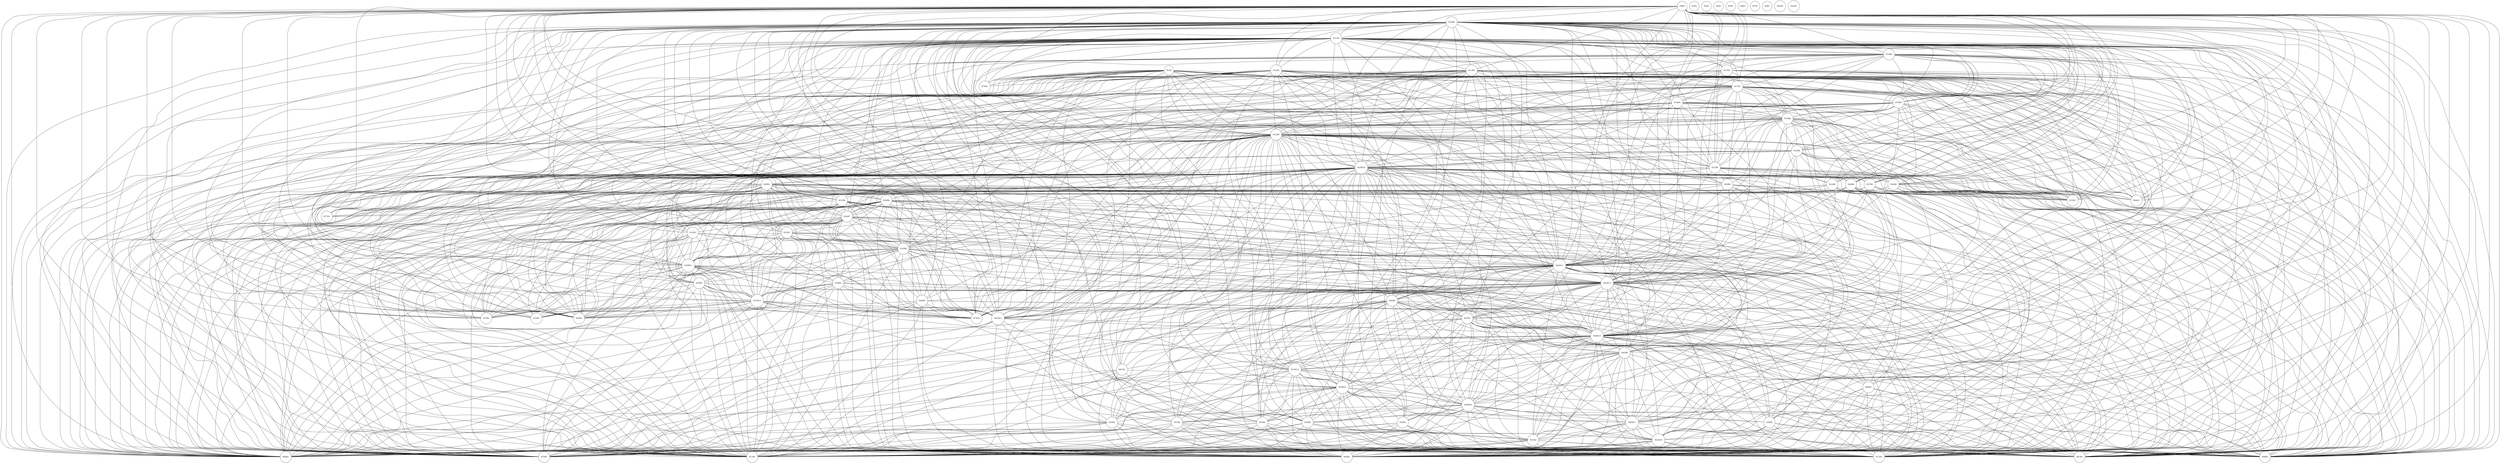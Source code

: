graph ig {
    node [shape = circle];
    N1R2;
    N2R1;
    N3R1;
    N4R1;
    N5R1;
    N6R1;
    N7R1;
    N8R1;
    N9R5;
    N10R4;
    N11R3;
    N12R2;
    N13R2;
    N14R2;
    N15R6;
    N17R7;
    N16R6;
    N19R6;
    N18R8;
    N21R9;
    N20R6;
    N23R9;
    N22R6;
    N25R6;
    N24R10;
    N27R6;
    N26R6;
    N29R2;
    N28R6;
    N31R6;
    N30R6;
    N34R7;
    N35R5;
    N32R5;
    N33R8;
    N38R11;
    N39R5;
    N36R5;
    N37R12;
    N42R11;
    N43R12;
    N40R5;
    N41R13;
    N46R6;
    N47R7;
    N44R14;
    N45R8;
    N51R13;
    N50R15;
    N49R16;
    N48R17;
    N55R2;
    N54R2;
    N53R2;
    N52R18;
    N59R2;
    N58R2;
    N57R2;
    N56R2;
    N63R1;
    N62R1;
    N61R2;
    N60R2;
    N68R1;
    N69R1;
    N70R1;
    N71R1;
    N64R1;
    N65R1;
    N66R1;
    N67R1;
    N76R1;
    N77R1;
    N78R1;
    N72R1;
    N73R1;
    N74R1;
    N75R1;
    N1R2 -- N66R1;
    N1R2 -- N72R1;
    N1R2 -- N64R1;
    N1R2 -- N65R1;
    N1R2 -- N74R1;
    N1R2 -- N67R1;
    N1R2 -- N73R1;
    N1R2 -- N71R1;
    N1R2 -- N70R1;
    N1R2 -- N69R1;
    N1R2 -- N68R1;
    N1R2 -- N17R7;
    N1R2 -- N18R8;
    N1R2 -- N21R9;
    N1R2 -- N23R9;
    N1R2 -- N24R10;
    N1R2 -- N75R1;
    N1R2 -- N77R1;
    N1R2 -- N76R1;
    N1R2 -- N34R7;
    N1R2 -- N33R8;
    N1R2 -- N38R11;
    N1R2 -- N37R12;
    N1R2 -- N42R11;
    N1R2 -- N43R12;
    N1R2 -- N41R13;
    N1R2 -- N46R6;
    N1R2 -- N47R7;
    N1R2 -- N44R14;
    N1R2 -- N45R8;
    N1R2 -- N51R13;
    N1R2 -- N50R15;
    N1R2 -- N49R16;
    N1R2 -- N48R17;
    N1R2 -- N52R18;
    N1R2 -- N78R1;
    N9R5 -- N14R2;
    N9R5 -- N11R3;
    N9R5 -- N10R4;
    N9R5 -- N72R1;
    N9R5 -- N74R1;
    N9R5 -- N67R1;
    N9R5 -- N73R1;
    N9R5 -- N13R2;
    N9R5 -- N12R2;
    N9R5 -- N66R1;
    N9R5 -- N65R1;
    N9R5 -- N64R1;
    N9R5 -- N71R1;
    N9R5 -- N70R1;
    N9R5 -- N69R1;
    N9R5 -- N68R1;
    N9R5 -- N15R6;
    N9R5 -- N17R7;
    N9R5 -- N16R6;
    N9R5 -- N19R6;
    N9R5 -- N18R8;
    N9R5 -- N21R9;
    N9R5 -- N20R6;
    N9R5 -- N23R9;
    N9R5 -- N22R6;
    N9R5 -- N25R6;
    N9R5 -- N24R10;
    N9R5 -- N27R6;
    N9R5 -- N26R6;
    N9R5 -- N29R2;
    N9R5 -- N28R6;
    N9R5 -- N75R1;
    N9R5 -- N77R1;
    N9R5 -- N76R1;
    N9R5 -- N31R6;
    N9R5 -- N30R6;
    N9R5 -- N34R7;
    N9R5 -- N33R8;
    N9R5 -- N38R11;
    N9R5 -- N37R12;
    N9R5 -- N42R11;
    N9R5 -- N43R12;
    N9R5 -- N41R13;
    N9R5 -- N46R6;
    N9R5 -- N47R7;
    N9R5 -- N44R14;
    N9R5 -- N45R8;
    N9R5 -- N51R13;
    N9R5 -- N50R15;
    N9R5 -- N49R16;
    N9R5 -- N48R17;
    N9R5 -- N52R18;
    N9R5 -- N78R1;
    N10R4 -- N14R2;
    N10R4 -- N11R3;
    N10R4 -- N72R1;
    N10R4 -- N74R1;
    N10R4 -- N67R1;
    N10R4 -- N73R1;
    N10R4 -- N13R2;
    N10R4 -- N12R2;
    N10R4 -- N66R1;
    N10R4 -- N65R1;
    N10R4 -- N64R1;
    N10R4 -- N71R1;
    N10R4 -- N70R1;
    N10R4 -- N69R1;
    N10R4 -- N68R1;
    N10R4 -- N15R6;
    N10R4 -- N17R7;
    N10R4 -- N16R6;
    N10R4 -- N19R6;
    N10R4 -- N18R8;
    N10R4 -- N21R9;
    N10R4 -- N20R6;
    N10R4 -- N23R9;
    N10R4 -- N22R6;
    N10R4 -- N25R6;
    N10R4 -- N24R10;
    N10R4 -- N27R6;
    N10R4 -- N26R6;
    N10R4 -- N29R2;
    N10R4 -- N28R6;
    N10R4 -- N75R1;
    N10R4 -- N77R1;
    N10R4 -- N76R1;
    N10R4 -- N31R6;
    N10R4 -- N30R6;
    N10R4 -- N34R7;
    N10R4 -- N35R5;
    N10R4 -- N32R5;
    N10R4 -- N33R8;
    N10R4 -- N38R11;
    N10R4 -- N39R5;
    N10R4 -- N36R5;
    N10R4 -- N37R12;
    N10R4 -- N42R11;
    N10R4 -- N43R12;
    N10R4 -- N40R5;
    N10R4 -- N41R13;
    N10R4 -- N46R6;
    N10R4 -- N47R7;
    N10R4 -- N44R14;
    N10R4 -- N45R8;
    N10R4 -- N51R13;
    N10R4 -- N50R15;
    N10R4 -- N49R16;
    N10R4 -- N48R17;
    N10R4 -- N55R2;
    N10R4 -- N54R2;
    N10R4 -- N53R2;
    N10R4 -- N52R18;
    N10R4 -- N59R2;
    N10R4 -- N58R2;
    N10R4 -- N57R2;
    N10R4 -- N56R2;
    N10R4 -- N61R2;
    N10R4 -- N60R2;
    N10R4 -- N78R1;
    N11R3 -- N14R2;
    N11R3 -- N72R1;
    N11R3 -- N74R1;
    N11R3 -- N67R1;
    N11R3 -- N73R1;
    N11R3 -- N13R2;
    N11R3 -- N12R2;
    N11R3 -- N66R1;
    N11R3 -- N65R1;
    N11R3 -- N64R1;
    N11R3 -- N71R1;
    N11R3 -- N70R1;
    N11R3 -- N69R1;
    N11R3 -- N68R1;
    N11R3 -- N15R6;
    N11R3 -- N17R7;
    N11R3 -- N16R6;
    N11R3 -- N19R6;
    N11R3 -- N18R8;
    N11R3 -- N21R9;
    N11R3 -- N20R6;
    N11R3 -- N23R9;
    N11R3 -- N22R6;
    N11R3 -- N25R6;
    N11R3 -- N24R10;
    N11R3 -- N27R6;
    N11R3 -- N26R6;
    N11R3 -- N29R2;
    N11R3 -- N28R6;
    N11R3 -- N75R1;
    N11R3 -- N77R1;
    N11R3 -- N76R1;
    N11R3 -- N31R6;
    N11R3 -- N30R6;
    N11R3 -- N34R7;
    N11R3 -- N35R5;
    N11R3 -- N32R5;
    N11R3 -- N33R8;
    N11R3 -- N38R11;
    N11R3 -- N39R5;
    N11R3 -- N36R5;
    N11R3 -- N37R12;
    N11R3 -- N42R11;
    N11R3 -- N43R12;
    N11R3 -- N40R5;
    N11R3 -- N41R13;
    N11R3 -- N46R6;
    N11R3 -- N47R7;
    N11R3 -- N44R14;
    N11R3 -- N45R8;
    N11R3 -- N51R13;
    N11R3 -- N50R15;
    N11R3 -- N49R16;
    N11R3 -- N48R17;
    N11R3 -- N55R2;
    N11R3 -- N54R2;
    N11R3 -- N53R2;
    N11R3 -- N52R18;
    N11R3 -- N59R2;
    N11R3 -- N58R2;
    N11R3 -- N57R2;
    N11R3 -- N56R2;
    N11R3 -- N61R2;
    N11R3 -- N60R2;
    N11R3 -- N78R1;
    N12R2 -- N72R1;
    N12R2 -- N74R1;
    N12R2 -- N67R1;
    N12R2 -- N73R1;
    N12R2 -- N66R1;
    N12R2 -- N65R1;
    N12R2 -- N64R1;
    N12R2 -- N71R1;
    N12R2 -- N70R1;
    N12R2 -- N69R1;
    N12R2 -- N68R1;
    N12R2 -- N17R7;
    N12R2 -- N18R8;
    N12R2 -- N21R9;
    N12R2 -- N23R9;
    N12R2 -- N24R10;
    N12R2 -- N75R1;
    N12R2 -- N77R1;
    N12R2 -- N76R1;
    N12R2 -- N34R7;
    N12R2 -- N33R8;
    N12R2 -- N38R11;
    N12R2 -- N37R12;
    N12R2 -- N42R11;
    N12R2 -- N43R12;
    N12R2 -- N41R13;
    N12R2 -- N46R6;
    N12R2 -- N47R7;
    N12R2 -- N44R14;
    N12R2 -- N45R8;
    N12R2 -- N51R13;
    N12R2 -- N50R15;
    N12R2 -- N49R16;
    N12R2 -- N48R17;
    N12R2 -- N52R18;
    N12R2 -- N78R1;
    N13R2 -- N72R1;
    N13R2 -- N74R1;
    N13R2 -- N67R1;
    N13R2 -- N73R1;
    N13R2 -- N66R1;
    N13R2 -- N65R1;
    N13R2 -- N64R1;
    N13R2 -- N71R1;
    N13R2 -- N70R1;
    N13R2 -- N69R1;
    N13R2 -- N68R1;
    N13R2 -- N17R7;
    N13R2 -- N18R8;
    N13R2 -- N21R9;
    N13R2 -- N23R9;
    N13R2 -- N24R10;
    N13R2 -- N75R1;
    N13R2 -- N77R1;
    N13R2 -- N76R1;
    N13R2 -- N34R7;
    N13R2 -- N33R8;
    N13R2 -- N38R11;
    N13R2 -- N37R12;
    N13R2 -- N42R11;
    N13R2 -- N43R12;
    N13R2 -- N41R13;
    N13R2 -- N46R6;
    N13R2 -- N47R7;
    N13R2 -- N44R14;
    N13R2 -- N45R8;
    N13R2 -- N51R13;
    N13R2 -- N50R15;
    N13R2 -- N49R16;
    N13R2 -- N48R17;
    N13R2 -- N52R18;
    N13R2 -- N78R1;
    N14R2 -- N67R1;
    N14R2 -- N73R1;
    N14R2 -- N72R1;
    N14R2 -- N74R1;
    N14R2 -- N66R1;
    N14R2 -- N65R1;
    N14R2 -- N64R1;
    N14R2 -- N71R1;
    N14R2 -- N70R1;
    N14R2 -- N69R1;
    N14R2 -- N68R1;
    N14R2 -- N15R6;
    N14R2 -- N17R7;
    N14R2 -- N16R6;
    N14R2 -- N19R6;
    N14R2 -- N18R8;
    N14R2 -- N21R9;
    N14R2 -- N20R6;
    N14R2 -- N23R9;
    N14R2 -- N22R6;
    N14R2 -- N25R6;
    N14R2 -- N24R10;
    N14R2 -- N27R6;
    N14R2 -- N26R6;
    N14R2 -- N28R6;
    N14R2 -- N42R11;
    N14R2 -- N43R12;
    N14R2 -- N44R14;
    N15R6 -- N67R1;
    N15R6 -- N66R1;
    N15R6 -- N71R1;
    N15R6 -- N68R1;
    N15R6 -- N73R1;
    N15R6 -- N72R1;
    N15R6 -- N64R1;
    N15R6 -- N69R1;
    N15R6 -- N65R1;
    N15R6 -- N74R1;
    N15R6 -- N70R1;
    N15R6 -- N17R7;
    N15R6 -- N18R8;
    N15R6 -- N21R9;
    N15R6 -- N23R9;
    N15R6 -- N24R10;
    N15R6 -- N42R11;
    N15R6 -- N43R12;
    N15R6 -- N44R14;
    N17R7 -- N67R1;
    N17R7 -- N66R1;
    N17R7 -- N71R1;
    N17R7 -- N68R1;
    N17R7 -- N73R1;
    N17R7 -- N72R1;
    N17R7 -- N64R1;
    N17R7 -- N69R1;
    N17R7 -- N65R1;
    N17R7 -- N74R1;
    N17R7 -- N70R1;
    N17R7 -- N16R6;
    N17R7 -- N19R6;
    N17R7 -- N18R8;
    N17R7 -- N21R9;
    N17R7 -- N20R6;
    N17R7 -- N23R9;
    N17R7 -- N25R6;
    N17R7 -- N24R10;
    N17R7 -- N27R6;
    N17R7 -- N26R6;
    N17R7 -- N28R6;
    N17R7 -- N42R11;
    N17R7 -- N43R12;
    N17R7 -- N44R14;
    N16R6 -- N67R1;
    N16R6 -- N66R1;
    N16R6 -- N71R1;
    N16R6 -- N68R1;
    N16R6 -- N73R1;
    N16R6 -- N72R1;
    N16R6 -- N64R1;
    N16R6 -- N69R1;
    N16R6 -- N65R1;
    N16R6 -- N74R1;
    N16R6 -- N70R1;
    N16R6 -- N18R8;
    N16R6 -- N21R9;
    N16R6 -- N23R9;
    N16R6 -- N24R10;
    N16R6 -- N42R11;
    N16R6 -- N43R12;
    N16R6 -- N44R14;
    N19R6 -- N67R1;
    N19R6 -- N66R1;
    N19R6 -- N71R1;
    N19R6 -- N68R1;
    N19R6 -- N73R1;
    N19R6 -- N72R1;
    N19R6 -- N64R1;
    N19R6 -- N69R1;
    N19R6 -- N65R1;
    N19R6 -- N74R1;
    N19R6 -- N70R1;
    N19R6 -- N18R8;
    N19R6 -- N21R9;
    N19R6 -- N42R11;
    N19R6 -- N43R12;
    N19R6 -- N44R14;
    N18R8 -- N67R1;
    N18R8 -- N66R1;
    N18R8 -- N71R1;
    N18R8 -- N68R1;
    N18R8 -- N73R1;
    N18R8 -- N72R1;
    N18R8 -- N64R1;
    N18R8 -- N69R1;
    N18R8 -- N65R1;
    N18R8 -- N74R1;
    N18R8 -- N70R1;
    N18R8 -- N21R9;
    N18R8 -- N20R6;
    N18R8 -- N23R9;
    N18R8 -- N22R6;
    N18R8 -- N25R6;
    N18R8 -- N24R10;
    N18R8 -- N27R6;
    N18R8 -- N26R6;
    N18R8 -- N28R6;
    N18R8 -- N42R11;
    N18R8 -- N43R12;
    N18R8 -- N44R14;
    N21R9 -- N64R1;
    N21R9 -- N67R1;
    N21R9 -- N66R1;
    N21R9 -- N71R1;
    N21R9 -- N68R1;
    N21R9 -- N73R1;
    N21R9 -- N72R1;
    N21R9 -- N69R1;
    N21R9 -- N65R1;
    N21R9 -- N74R1;
    N21R9 -- N70R1;
    N21R9 -- N20R6;
    N21R9 -- N22R6;
    N21R9 -- N42R11;
    N21R9 -- N43R12;
    N21R9 -- N44R14;
    N20R6 -- N67R1;
    N20R6 -- N66R1;
    N20R6 -- N71R1;
    N20R6 -- N68R1;
    N20R6 -- N73R1;
    N20R6 -- N72R1;
    N20R6 -- N64R1;
    N20R6 -- N69R1;
    N20R6 -- N65R1;
    N20R6 -- N70R1;
    N20R6 -- N74R1;
    N20R6 -- N42R11;
    N20R6 -- N43R12;
    N20R6 -- N44R14;
    N23R9 -- N67R1;
    N23R9 -- N66R1;
    N23R9 -- N71R1;
    N23R9 -- N68R1;
    N23R9 -- N73R1;
    N23R9 -- N72R1;
    N23R9 -- N69R1;
    N23R9 -- N70R1;
    N23R9 -- N25R6;
    N23R9 -- N24R10;
    N23R9 -- N27R6;
    N23R9 -- N26R6;
    N23R9 -- N29R2;
    N23R9 -- N28R6;
    N23R9 -- N31R6;
    N23R9 -- N30R6;
    N23R9 -- N34R7;
    N23R9 -- N35R5;
    N23R9 -- N32R5;
    N23R9 -- N33R8;
    N23R9 -- N38R11;
    N23R9 -- N39R5;
    N23R9 -- N36R5;
    N23R9 -- N37R12;
    N23R9 -- N42R11;
    N23R9 -- N43R12;
    N23R9 -- N40R5;
    N23R9 -- N41R13;
    N23R9 -- N46R6;
    N23R9 -- N47R7;
    N23R9 -- N44R14;
    N23R9 -- N45R8;
    N23R9 -- N51R13;
    N23R9 -- N50R15;
    N23R9 -- N49R16;
    N23R9 -- N48R17;
    N23R9 -- N55R2;
    N23R9 -- N54R2;
    N23R9 -- N53R2;
    N23R9 -- N52R18;
    N23R9 -- N59R2;
    N23R9 -- N58R2;
    N23R9 -- N57R2;
    N23R9 -- N56R2;
    N23R9 -- N61R2;
    N23R9 -- N60R2;
    N22R6 -- N67R1;
    N22R6 -- N66R1;
    N22R6 -- N71R1;
    N22R6 -- N68R1;
    N22R6 -- N73R1;
    N22R6 -- N72R1;
    N22R6 -- N64R1;
    N22R6 -- N69R1;
    N22R6 -- N65R1;
    N22R6 -- N74R1;
    N22R6 -- N70R1;
    N22R6 -- N42R11;
    N22R6 -- N43R12;
    N22R6 -- N44R14;
    N25R6 -- N67R1;
    N25R6 -- N66R1;
    N25R6 -- N71R1;
    N25R6 -- N68R1;
    N25R6 -- N73R1;
    N25R6 -- N72R1;
    N25R6 -- N69R1;
    N25R6 -- N70R1;
    N25R6 -- N24R10;
    N25R6 -- N42R11;
    N25R6 -- N43R12;
    N25R6 -- N44R14;
    N24R10 -- N67R1;
    N24R10 -- N66R1;
    N24R10 -- N71R1;
    N24R10 -- N68R1;
    N24R10 -- N73R1;
    N24R10 -- N72R1;
    N24R10 -- N69R1;
    N24R10 -- N70R1;
    N24R10 -- N27R6;
    N24R10 -- N26R6;
    N24R10 -- N29R2;
    N24R10 -- N28R6;
    N24R10 -- N31R6;
    N24R10 -- N30R6;
    N24R10 -- N34R7;
    N24R10 -- N35R5;
    N24R10 -- N32R5;
    N24R10 -- N33R8;
    N24R10 -- N38R11;
    N24R10 -- N39R5;
    N24R10 -- N36R5;
    N24R10 -- N37R12;
    N24R10 -- N42R11;
    N24R10 -- N43R12;
    N24R10 -- N40R5;
    N24R10 -- N41R13;
    N24R10 -- N46R6;
    N24R10 -- N47R7;
    N24R10 -- N44R14;
    N24R10 -- N45R8;
    N24R10 -- N51R13;
    N24R10 -- N50R15;
    N24R10 -- N49R16;
    N24R10 -- N48R17;
    N24R10 -- N55R2;
    N24R10 -- N54R2;
    N24R10 -- N53R2;
    N24R10 -- N52R18;
    N24R10 -- N59R2;
    N24R10 -- N58R2;
    N24R10 -- N57R2;
    N24R10 -- N56R2;
    N24R10 -- N61R2;
    N24R10 -- N60R2;
    N27R6 -- N67R1;
    N27R6 -- N66R1;
    N27R6 -- N71R1;
    N27R6 -- N68R1;
    N27R6 -- N73R1;
    N27R6 -- N72R1;
    N27R6 -- N69R1;
    N27R6 -- N70R1;
    N27R6 -- N42R11;
    N27R6 -- N43R12;
    N27R6 -- N44R14;
    N26R6 -- N67R1;
    N26R6 -- N66R1;
    N26R6 -- N71R1;
    N26R6 -- N68R1;
    N26R6 -- N73R1;
    N26R6 -- N72R1;
    N26R6 -- N69R1;
    N26R6 -- N70R1;
    N26R6 -- N42R11;
    N26R6 -- N43R12;
    N26R6 -- N44R14;
    N29R2 -- N66R1;
    N29R2 -- N71R1;
    N29R2 -- N68R1;
    N29R2 -- N72R1;
    N29R2 -- N65R1;
    N29R2 -- N74R1;
    N29R2 -- N67R1;
    N29R2 -- N69R1;
    N29R2 -- N70R1;
    N29R2 -- N75R1;
    N29R2 -- N77R1;
    N29R2 -- N76R1;
    N29R2 -- N31R6;
    N29R2 -- N30R6;
    N29R2 -- N34R7;
    N29R2 -- N35R5;
    N29R2 -- N32R5;
    N29R2 -- N33R8;
    N29R2 -- N38R11;
    N29R2 -- N39R5;
    N29R2 -- N36R5;
    N29R2 -- N37R12;
    N29R2 -- N42R11;
    N29R2 -- N43R12;
    N29R2 -- N40R5;
    N29R2 -- N41R13;
    N29R2 -- N44R14;
    N28R6 -- N67R1;
    N28R6 -- N66R1;
    N28R6 -- N71R1;
    N28R6 -- N68R1;
    N28R6 -- N72R1;
    N28R6 -- N69R1;
    N28R6 -- N70R1;
    N28R6 -- N73R1;
    N28R6 -- N42R11;
    N28R6 -- N43R12;
    N28R6 -- N44R14;
    N31R6 -- N66R1;
    N31R6 -- N71R1;
    N31R6 -- N68R1;
    N31R6 -- N72R1;
    N31R6 -- N75R1;
    N31R6 -- N65R1;
    N31R6 -- N74R1;
    N31R6 -- N67R1;
    N31R6 -- N69R1;
    N31R6 -- N76R1;
    N31R6 -- N70R1;
    N31R6 -- N77R1;
    N31R6 -- N34R7;
    N31R6 -- N33R8;
    N31R6 -- N38R11;
    N31R6 -- N37R12;
    N31R6 -- N42R11;
    N31R6 -- N43R12;
    N31R6 -- N41R13;
    N31R6 -- N44R14;
    N30R6 -- N66R1;
    N30R6 -- N71R1;
    N30R6 -- N68R1;
    N30R6 -- N72R1;
    N30R6 -- N75R1;
    N30R6 -- N65R1;
    N30R6 -- N74R1;
    N30R6 -- N67R1;
    N30R6 -- N77R1;
    N30R6 -- N69R1;
    N30R6 -- N76R1;
    N30R6 -- N70R1;
    N30R6 -- N34R7;
    N30R6 -- N33R8;
    N30R6 -- N38R11;
    N30R6 -- N37R12;
    N30R6 -- N42R11;
    N30R6 -- N43R12;
    N30R6 -- N41R13;
    N30R6 -- N44R14;
    N34R7 -- N67R1;
    N34R7 -- N66R1;
    N34R7 -- N71R1;
    N34R7 -- N68R1;
    N34R7 -- N72R1;
    N34R7 -- N69R1;
    N34R7 -- N75R1;
    N34R7 -- N76R1;
    N34R7 -- N65R1;
    N34R7 -- N70R1;
    N34R7 -- N74R1;
    N34R7 -- N35R5;
    N34R7 -- N32R5;
    N34R7 -- N33R8;
    N34R7 -- N38R11;
    N34R7 -- N39R5;
    N34R7 -- N36R5;
    N34R7 -- N37R12;
    N34R7 -- N42R11;
    N34R7 -- N43R12;
    N34R7 -- N40R5;
    N34R7 -- N41R13;
    N34R7 -- N44R14;
    N35R5 -- N67R1;
    N35R5 -- N66R1;
    N35R5 -- N71R1;
    N35R5 -- N68R1;
    N35R5 -- N72R1;
    N35R5 -- N69R1;
    N35R5 -- N75R1;
    N35R5 -- N76R1;
    N35R5 -- N65R1;
    N35R5 -- N70R1;
    N35R5 -- N74R1;
    N35R5 -- N33R8;
    N35R5 -- N38R11;
    N35R5 -- N37R12;
    N35R5 -- N41R13;
    N32R5 -- N67R1;
    N32R5 -- N66R1;
    N32R5 -- N71R1;
    N32R5 -- N68R1;
    N32R5 -- N72R1;
    N32R5 -- N69R1;
    N32R5 -- N75R1;
    N32R5 -- N76R1;
    N32R5 -- N65R1;
    N32R5 -- N74R1;
    N32R5 -- N70R1;
    N32R5 -- N33R8;
    N32R5 -- N38R11;
    N32R5 -- N37R12;
    N32R5 -- N41R13;
    N33R8 -- N67R1;
    N33R8 -- N66R1;
    N33R8 -- N71R1;
    N33R8 -- N68R1;
    N33R8 -- N72R1;
    N33R8 -- N69R1;
    N33R8 -- N75R1;
    N33R8 -- N76R1;
    N33R8 -- N65R1;
    N33R8 -- N74R1;
    N33R8 -- N70R1;
    N33R8 -- N38R11;
    N33R8 -- N39R5;
    N33R8 -- N36R5;
    N33R8 -- N37R12;
    N33R8 -- N42R11;
    N33R8 -- N43R12;
    N33R8 -- N40R5;
    N33R8 -- N41R13;
    N33R8 -- N44R14;
    N38R11 -- N75R1;
    N38R11 -- N67R1;
    N38R11 -- N66R1;
    N38R11 -- N71R1;
    N38R11 -- N68R1;
    N38R11 -- N72R1;
    N38R11 -- N69R1;
    N38R11 -- N76R1;
    N38R11 -- N65R1;
    N38R11 -- N74R1;
    N38R11 -- N70R1;
    N38R11 -- N39R5;
    N38R11 -- N36R5;
    N38R11 -- N37R12;
    N38R11 -- N41R13;
    N39R5 -- N67R1;
    N39R5 -- N66R1;
    N39R5 -- N71R1;
    N39R5 -- N68R1;
    N39R5 -- N72R1;
    N39R5 -- N69R1;
    N39R5 -- N75R1;
    N39R5 -- N76R1;
    N39R5 -- N65R1;
    N39R5 -- N74R1;
    N39R5 -- N70R1;
    N39R5 -- N37R12;
    N39R5 -- N41R13;
    N36R5 -- N67R1;
    N36R5 -- N66R1;
    N36R5 -- N71R1;
    N36R5 -- N68R1;
    N36R5 -- N72R1;
    N36R5 -- N69R1;
    N36R5 -- N75R1;
    N36R5 -- N76R1;
    N36R5 -- N65R1;
    N36R5 -- N70R1;
    N36R5 -- N74R1;
    N36R5 -- N37R12;
    N36R5 -- N41R13;
    N37R12 -- N75R1;
    N37R12 -- N65R1;
    N37R12 -- N67R1;
    N37R12 -- N66R1;
    N37R12 -- N71R1;
    N37R12 -- N68R1;
    N37R12 -- N72R1;
    N37R12 -- N69R1;
    N37R12 -- N76R1;
    N37R12 -- N74R1;
    N37R12 -- N70R1;
    N37R12 -- N41R13;
    N42R11 -- N67R1;
    N42R11 -- N66R1;
    N42R11 -- N71R1;
    N42R11 -- N68R1;
    N42R11 -- N72R1;
    N42R11 -- N69R1;
    N42R11 -- N70R1;
    N42R11 -- N43R12;
    N42R11 -- N41R13;
    N42R11 -- N46R6;
    N42R11 -- N47R7;
    N42R11 -- N44R14;
    N42R11 -- N45R8;
    N42R11 -- N51R13;
    N42R11 -- N50R15;
    N42R11 -- N49R16;
    N42R11 -- N48R17;
    N42R11 -- N55R2;
    N42R11 -- N54R2;
    N42R11 -- N53R2;
    N42R11 -- N52R18;
    N42R11 -- N59R2;
    N42R11 -- N58R2;
    N42R11 -- N57R2;
    N42R11 -- N56R2;
    N42R11 -- N61R2;
    N42R11 -- N60R2;
    N43R12 -- N67R1;
    N43R12 -- N66R1;
    N43R12 -- N71R1;
    N43R12 -- N68R1;
    N43R12 -- N72R1;
    N43R12 -- N69R1;
    N43R12 -- N70R1;
    N43R12 -- N41R13;
    N43R12 -- N46R6;
    N43R12 -- N47R7;
    N43R12 -- N44R14;
    N43R12 -- N45R8;
    N43R12 -- N51R13;
    N43R12 -- N50R15;
    N43R12 -- N49R16;
    N43R12 -- N48R17;
    N43R12 -- N55R2;
    N43R12 -- N54R2;
    N43R12 -- N53R2;
    N43R12 -- N52R18;
    N43R12 -- N59R2;
    N43R12 -- N58R2;
    N43R12 -- N57R2;
    N43R12 -- N56R2;
    N43R12 -- N61R2;
    N43R12 -- N60R2;
    N40R5 -- N67R1;
    N40R5 -- N66R1;
    N40R5 -- N71R1;
    N40R5 -- N68R1;
    N40R5 -- N72R1;
    N40R5 -- N69R1;
    N40R5 -- N70R1;
    N40R5 -- N76R1;
    N40R5 -- N41R13;
    N41R13 -- N67R1;
    N41R13 -- N66R1;
    N41R13 -- N71R1;
    N41R13 -- N68R1;
    N41R13 -- N72R1;
    N41R13 -- N69R1;
    N41R13 -- N70R1;
    N41R13 -- N44R14;
    N46R6 -- N67R1;
    N46R6 -- N66R1;
    N46R6 -- N71R1;
    N46R6 -- N68R1;
    N46R6 -- N72R1;
    N46R6 -- N69R1;
    N46R6 -- N70R1;
    N46R6 -- N47R7;
    N46R6 -- N44R14;
    N46R6 -- N45R8;
    N46R6 -- N51R13;
    N46R6 -- N50R15;
    N46R6 -- N49R16;
    N46R6 -- N48R17;
    N46R6 -- N55R2;
    N46R6 -- N54R2;
    N46R6 -- N53R2;
    N46R6 -- N52R18;
    N46R6 -- N57R2;
    N46R6 -- N56R2;
    N47R7 -- N67R1;
    N47R7 -- N66R1;
    N47R7 -- N71R1;
    N47R7 -- N68R1;
    N47R7 -- N69R1;
    N47R7 -- N70R1;
    N47R7 -- N72R1;
    N47R7 -- N44R14;
    N47R7 -- N45R8;
    N47R7 -- N51R13;
    N47R7 -- N50R15;
    N47R7 -- N49R16;
    N47R7 -- N48R17;
    N47R7 -- N55R2;
    N47R7 -- N54R2;
    N47R7 -- N53R2;
    N47R7 -- N52R18;
    N44R14 -- N67R1;
    N44R14 -- N66R1;
    N44R14 -- N71R1;
    N44R14 -- N68R1;
    N44R14 -- N72R1;
    N44R14 -- N69R1;
    N44R14 -- N70R1;
    N44R14 -- N45R8;
    N44R14 -- N51R13;
    N44R14 -- N50R15;
    N44R14 -- N49R16;
    N44R14 -- N48R17;
    N44R14 -- N55R2;
    N44R14 -- N54R2;
    N44R14 -- N53R2;
    N44R14 -- N52R18;
    N44R14 -- N59R2;
    N44R14 -- N58R2;
    N44R14 -- N57R2;
    N44R14 -- N56R2;
    N44R14 -- N61R2;
    N44R14 -- N60R2;
    N45R8 -- N67R1;
    N45R8 -- N66R1;
    N45R8 -- N71R1;
    N45R8 -- N68R1;
    N45R8 -- N72R1;
    N45R8 -- N69R1;
    N45R8 -- N70R1;
    N45R8 -- N51R13;
    N45R8 -- N50R15;
    N45R8 -- N49R16;
    N45R8 -- N48R17;
    N45R8 -- N54R2;
    N45R8 -- N53R2;
    N45R8 -- N52R18;
    N51R13 -- N67R1;
    N51R13 -- N66R1;
    N51R13 -- N71R1;
    N51R13 -- N68R1;
    N51R13 -- N72R1;
    N51R13 -- N69R1;
    N51R13 -- N70R1;
    N51R13 -- N50R15;
    N51R13 -- N49R16;
    N51R13 -- N48R17;
    N51R13 -- N55R2;
    N51R13 -- N54R2;
    N51R13 -- N53R2;
    N51R13 -- N52R18;
    N51R13 -- N56R2;
    N50R15 -- N67R1;
    N50R15 -- N66R1;
    N50R15 -- N71R1;
    N50R15 -- N68R1;
    N50R15 -- N72R1;
    N50R15 -- N69R1;
    N50R15 -- N70R1;
    N50R15 -- N49R16;
    N50R15 -- N48R17;
    N50R15 -- N55R2;
    N50R15 -- N54R2;
    N50R15 -- N53R2;
    N50R15 -- N52R18;
    N50R15 -- N58R2;
    N50R15 -- N57R2;
    N50R15 -- N56R2;
    N49R16 -- N67R1;
    N49R16 -- N69R1;
    N49R16 -- N66R1;
    N49R16 -- N68R1;
    N49R16 -- N71R1;
    N49R16 -- N72R1;
    N49R16 -- N70R1;
    N49R16 -- N48R17;
    N49R16 -- N55R2;
    N49R16 -- N54R2;
    N49R16 -- N53R2;
    N49R16 -- N52R18;
    N49R16 -- N59R2;
    N49R16 -- N58R2;
    N49R16 -- N57R2;
    N49R16 -- N56R2;
    N48R17 -- N67R1;
    N48R17 -- N69R1;
    N48R17 -- N66R1;
    N48R17 -- N71R1;
    N48R17 -- N68R1;
    N48R17 -- N70R1;
    N48R17 -- N72R1;
    N48R17 -- N53R2;
    N48R17 -- N52R18;
    N55R2 -- N67R1;
    N55R2 -- N66R1;
    N55R2 -- N71R1;
    N55R2 -- N68R1;
    N55R2 -- N72R1;
    N55R2 -- N69R1;
    N55R2 -- N70R1;
    N54R2 -- N67R1;
    N54R2 -- N66R1;
    N54R2 -- N71R1;
    N54R2 -- N68R1;
    N54R2 -- N72R1;
    N54R2 -- N69R1;
    N54R2 -- N70R1;
    N53R2 -- N67R1;
    N53R2 -- N66R1;
    N53R2 -- N71R1;
    N53R2 -- N68R1;
    N53R2 -- N72R1;
    N53R2 -- N69R1;
    N53R2 -- N70R1;
    N52R18 -- N67R1;
    N52R18 -- N66R1;
    N52R18 -- N71R1;
    N52R18 -- N68R1;
    N52R18 -- N72R1;
    N52R18 -- N69R1;
    N52R18 -- N70R1;
    N59R2 -- N67R1;
    N59R2 -- N66R1;
    N59R2 -- N71R1;
    N59R2 -- N68R1;
    N59R2 -- N72R1;
    N59R2 -- N69R1;
    N59R2 -- N70R1;
    N58R2 -- N67R1;
    N58R2 -- N66R1;
    N58R2 -- N71R1;
    N58R2 -- N68R1;
    N58R2 -- N72R1;
    N58R2 -- N69R1;
    N58R2 -- N70R1;
    N57R2 -- N67R1;
    N57R2 -- N66R1;
    N57R2 -- N71R1;
    N57R2 -- N68R1;
    N57R2 -- N72R1;
    N57R2 -- N69R1;
    N57R2 -- N70R1;
    N56R2 -- N67R1;
    N56R2 -- N66R1;
    N56R2 -- N71R1;
    N56R2 -- N68R1;
    N56R2 -- N72R1;
    N56R2 -- N69R1;
    N56R2 -- N70R1;
    N61R2 -- N67R1;
    N61R2 -- N66R1;
    N61R2 -- N71R1;
    N61R2 -- N68R1;
    N61R2 -- N72R1;
    N61R2 -- N69R1;
    N61R2 -- N70R1;
    N60R2 -- N67R1;
    N60R2 -- N66R1;
    N60R2 -- N71R1;
    N60R2 -- N68R1;
    N60R2 -- N72R1;
    N60R2 -- N69R1;
    N60R2 -- N70R1;
}

